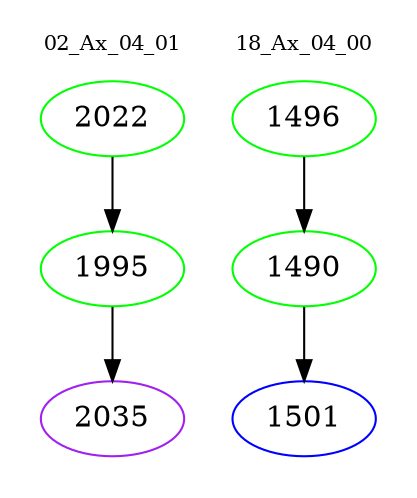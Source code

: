 digraph{
subgraph cluster_0 {
color = white
label = "02_Ax_04_01";
fontsize=10;
T0_2022 [label="2022", color="green"]
T0_2022 -> T0_1995 [color="black"]
T0_1995 [label="1995", color="green"]
T0_1995 -> T0_2035 [color="black"]
T0_2035 [label="2035", color="purple"]
}
subgraph cluster_1 {
color = white
label = "18_Ax_04_00";
fontsize=10;
T1_1496 [label="1496", color="green"]
T1_1496 -> T1_1490 [color="black"]
T1_1490 [label="1490", color="green"]
T1_1490 -> T1_1501 [color="black"]
T1_1501 [label="1501", color="blue"]
}
}
